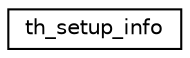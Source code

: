 digraph "Graphical Class Hierarchy"
{
  edge [fontname="Helvetica",fontsize="10",labelfontname="Helvetica",labelfontsize="10"];
  node [fontname="Helvetica",fontsize="10",shape=record];
  rankdir="LR";
  Node1 [label="th_setup_info",height=0.2,width=0.4,color="black", fillcolor="white", style="filled",URL="$structth__setup__info.html"];
}
